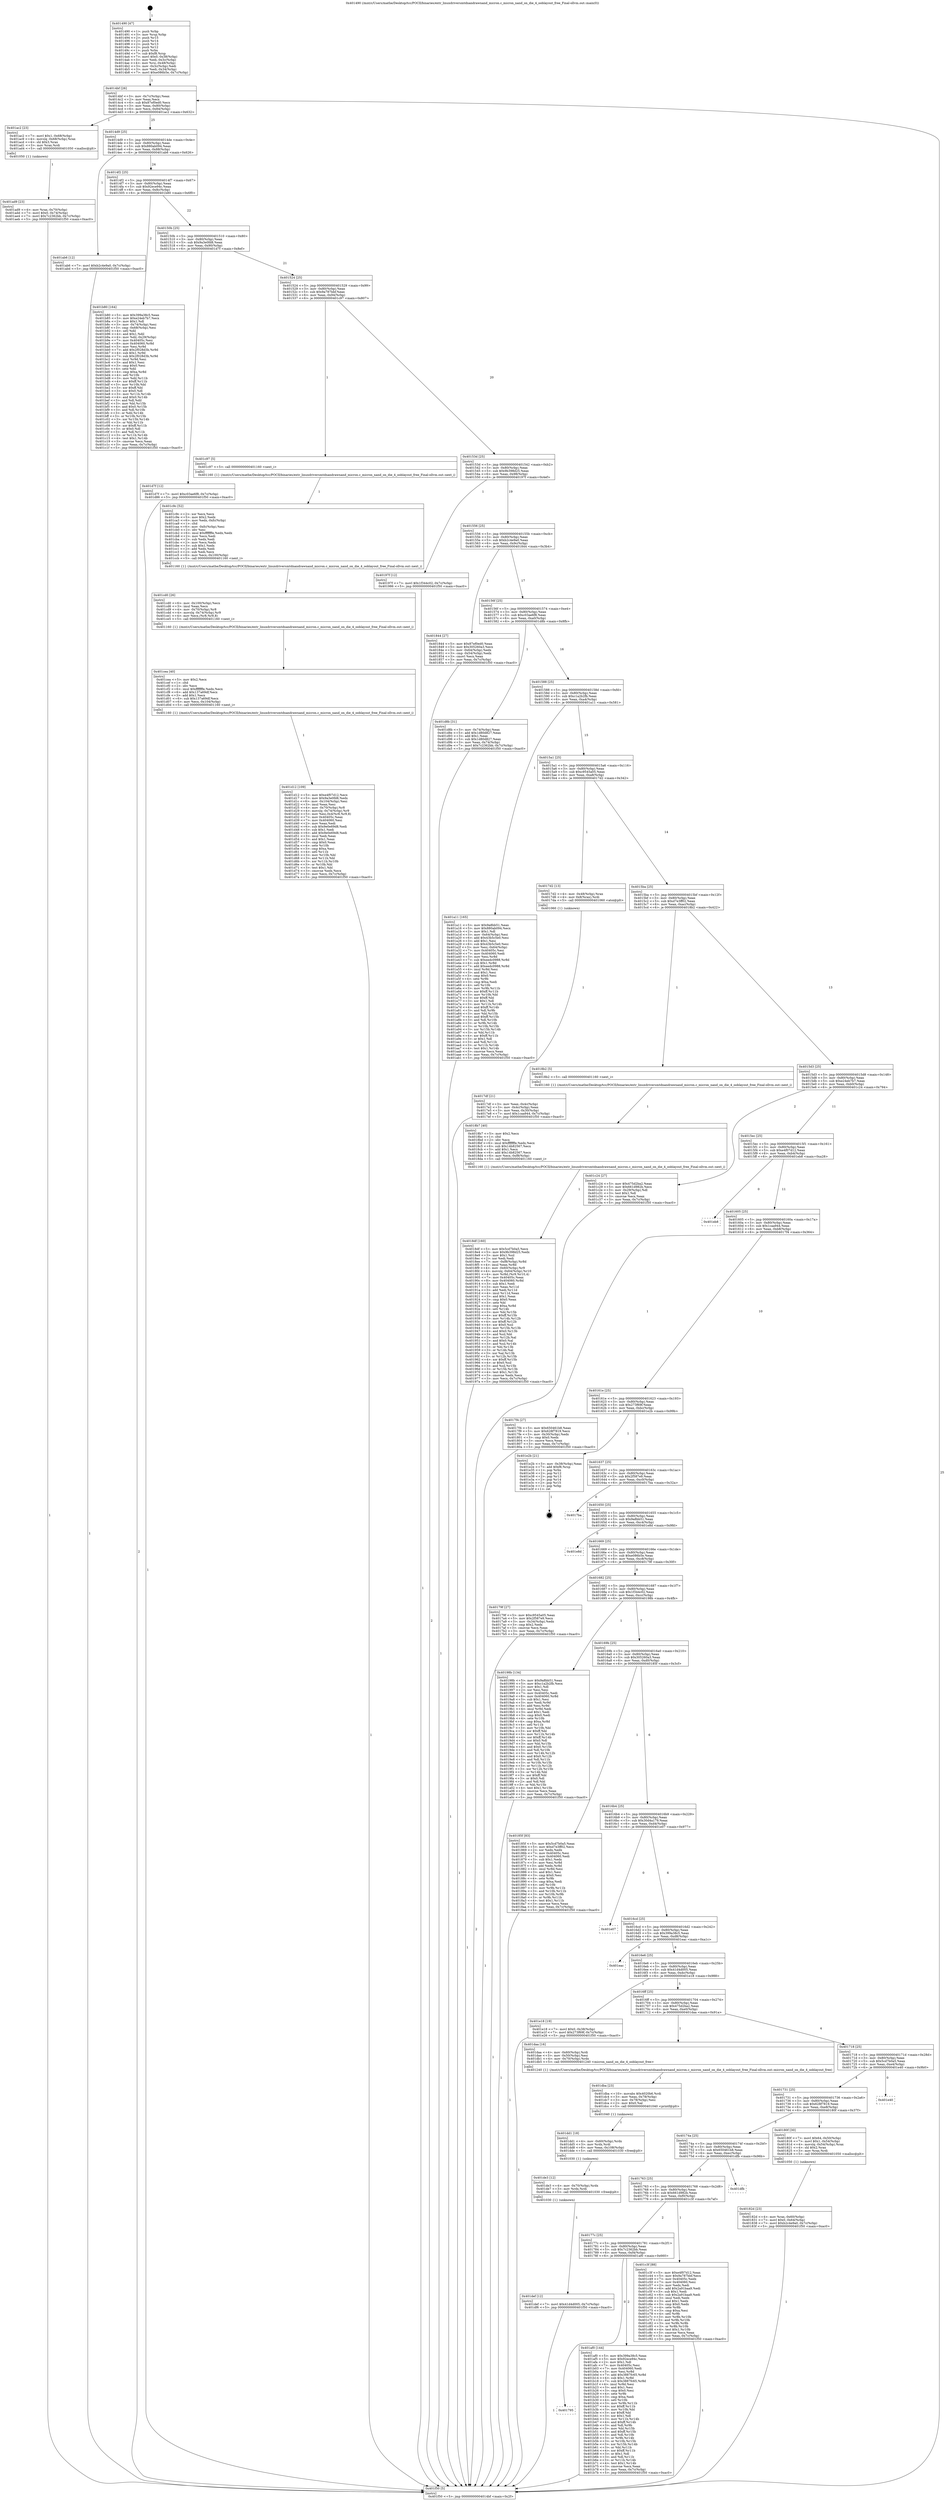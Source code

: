 digraph "0x401490" {
  label = "0x401490 (/mnt/c/Users/mathe/Desktop/tcc/POCII/binaries/extr_linuxdriversmtdnandrawnand_micron.c_micron_nand_on_die_4_ooblayout_free_Final-ollvm.out::main(0))"
  labelloc = "t"
  node[shape=record]

  Entry [label="",width=0.3,height=0.3,shape=circle,fillcolor=black,style=filled]
  "0x4014bf" [label="{
     0x4014bf [26]\l
     | [instrs]\l
     &nbsp;&nbsp;0x4014bf \<+3\>: mov -0x7c(%rbp),%eax\l
     &nbsp;&nbsp;0x4014c2 \<+2\>: mov %eax,%ecx\l
     &nbsp;&nbsp;0x4014c4 \<+6\>: sub $0x87ef0ed0,%ecx\l
     &nbsp;&nbsp;0x4014ca \<+3\>: mov %eax,-0x80(%rbp)\l
     &nbsp;&nbsp;0x4014cd \<+6\>: mov %ecx,-0x84(%rbp)\l
     &nbsp;&nbsp;0x4014d3 \<+6\>: je 0000000000401ac2 \<main+0x632\>\l
  }"]
  "0x401ac2" [label="{
     0x401ac2 [23]\l
     | [instrs]\l
     &nbsp;&nbsp;0x401ac2 \<+7\>: movl $0x1,-0x68(%rbp)\l
     &nbsp;&nbsp;0x401ac9 \<+4\>: movslq -0x68(%rbp),%rax\l
     &nbsp;&nbsp;0x401acd \<+4\>: shl $0x3,%rax\l
     &nbsp;&nbsp;0x401ad1 \<+3\>: mov %rax,%rdi\l
     &nbsp;&nbsp;0x401ad4 \<+5\>: call 0000000000401050 \<malloc@plt\>\l
     | [calls]\l
     &nbsp;&nbsp;0x401050 \{1\} (unknown)\l
  }"]
  "0x4014d9" [label="{
     0x4014d9 [25]\l
     | [instrs]\l
     &nbsp;&nbsp;0x4014d9 \<+5\>: jmp 00000000004014de \<main+0x4e\>\l
     &nbsp;&nbsp;0x4014de \<+3\>: mov -0x80(%rbp),%eax\l
     &nbsp;&nbsp;0x4014e1 \<+5\>: sub $0x880ab094,%eax\l
     &nbsp;&nbsp;0x4014e6 \<+6\>: mov %eax,-0x88(%rbp)\l
     &nbsp;&nbsp;0x4014ec \<+6\>: je 0000000000401ab6 \<main+0x626\>\l
  }"]
  Exit [label="",width=0.3,height=0.3,shape=circle,fillcolor=black,style=filled,peripheries=2]
  "0x401ab6" [label="{
     0x401ab6 [12]\l
     | [instrs]\l
     &nbsp;&nbsp;0x401ab6 \<+7\>: movl $0xb2c4e9a0,-0x7c(%rbp)\l
     &nbsp;&nbsp;0x401abd \<+5\>: jmp 0000000000401f50 \<main+0xac0\>\l
  }"]
  "0x4014f2" [label="{
     0x4014f2 [25]\l
     | [instrs]\l
     &nbsp;&nbsp;0x4014f2 \<+5\>: jmp 00000000004014f7 \<main+0x67\>\l
     &nbsp;&nbsp;0x4014f7 \<+3\>: mov -0x80(%rbp),%eax\l
     &nbsp;&nbsp;0x4014fa \<+5\>: sub $0x92ece94c,%eax\l
     &nbsp;&nbsp;0x4014ff \<+6\>: mov %eax,-0x8c(%rbp)\l
     &nbsp;&nbsp;0x401505 \<+6\>: je 0000000000401b80 \<main+0x6f0\>\l
  }"]
  "0x401def" [label="{
     0x401def [12]\l
     | [instrs]\l
     &nbsp;&nbsp;0x401def \<+7\>: movl $0x41d4d005,-0x7c(%rbp)\l
     &nbsp;&nbsp;0x401df6 \<+5\>: jmp 0000000000401f50 \<main+0xac0\>\l
  }"]
  "0x401b80" [label="{
     0x401b80 [164]\l
     | [instrs]\l
     &nbsp;&nbsp;0x401b80 \<+5\>: mov $0x399a38c5,%eax\l
     &nbsp;&nbsp;0x401b85 \<+5\>: mov $0xe24eb7b7,%ecx\l
     &nbsp;&nbsp;0x401b8a \<+2\>: mov $0x1,%dl\l
     &nbsp;&nbsp;0x401b8c \<+3\>: mov -0x74(%rbp),%esi\l
     &nbsp;&nbsp;0x401b8f \<+3\>: cmp -0x68(%rbp),%esi\l
     &nbsp;&nbsp;0x401b92 \<+4\>: setl %dil\l
     &nbsp;&nbsp;0x401b96 \<+4\>: and $0x1,%dil\l
     &nbsp;&nbsp;0x401b9a \<+4\>: mov %dil,-0x29(%rbp)\l
     &nbsp;&nbsp;0x401b9e \<+7\>: mov 0x40405c,%esi\l
     &nbsp;&nbsp;0x401ba5 \<+8\>: mov 0x404060,%r8d\l
     &nbsp;&nbsp;0x401bad \<+3\>: mov %esi,%r9d\l
     &nbsp;&nbsp;0x401bb0 \<+7\>: add $0x2f028d3b,%r9d\l
     &nbsp;&nbsp;0x401bb7 \<+4\>: sub $0x1,%r9d\l
     &nbsp;&nbsp;0x401bbb \<+7\>: sub $0x2f028d3b,%r9d\l
     &nbsp;&nbsp;0x401bc2 \<+4\>: imul %r9d,%esi\l
     &nbsp;&nbsp;0x401bc6 \<+3\>: and $0x1,%esi\l
     &nbsp;&nbsp;0x401bc9 \<+3\>: cmp $0x0,%esi\l
     &nbsp;&nbsp;0x401bcc \<+4\>: sete %dil\l
     &nbsp;&nbsp;0x401bd0 \<+4\>: cmp $0xa,%r8d\l
     &nbsp;&nbsp;0x401bd4 \<+4\>: setl %r10b\l
     &nbsp;&nbsp;0x401bd8 \<+3\>: mov %dil,%r11b\l
     &nbsp;&nbsp;0x401bdb \<+4\>: xor $0xff,%r11b\l
     &nbsp;&nbsp;0x401bdf \<+3\>: mov %r10b,%bl\l
     &nbsp;&nbsp;0x401be2 \<+3\>: xor $0xff,%bl\l
     &nbsp;&nbsp;0x401be5 \<+3\>: xor $0x0,%dl\l
     &nbsp;&nbsp;0x401be8 \<+3\>: mov %r11b,%r14b\l
     &nbsp;&nbsp;0x401beb \<+4\>: and $0x0,%r14b\l
     &nbsp;&nbsp;0x401bef \<+3\>: and %dl,%dil\l
     &nbsp;&nbsp;0x401bf2 \<+3\>: mov %bl,%r15b\l
     &nbsp;&nbsp;0x401bf5 \<+4\>: and $0x0,%r15b\l
     &nbsp;&nbsp;0x401bf9 \<+3\>: and %dl,%r10b\l
     &nbsp;&nbsp;0x401bfc \<+3\>: or %dil,%r14b\l
     &nbsp;&nbsp;0x401bff \<+3\>: or %r10b,%r15b\l
     &nbsp;&nbsp;0x401c02 \<+3\>: xor %r15b,%r14b\l
     &nbsp;&nbsp;0x401c05 \<+3\>: or %bl,%r11b\l
     &nbsp;&nbsp;0x401c08 \<+4\>: xor $0xff,%r11b\l
     &nbsp;&nbsp;0x401c0c \<+3\>: or $0x0,%dl\l
     &nbsp;&nbsp;0x401c0f \<+3\>: and %dl,%r11b\l
     &nbsp;&nbsp;0x401c12 \<+3\>: or %r11b,%r14b\l
     &nbsp;&nbsp;0x401c15 \<+4\>: test $0x1,%r14b\l
     &nbsp;&nbsp;0x401c19 \<+3\>: cmovne %ecx,%eax\l
     &nbsp;&nbsp;0x401c1c \<+3\>: mov %eax,-0x7c(%rbp)\l
     &nbsp;&nbsp;0x401c1f \<+5\>: jmp 0000000000401f50 \<main+0xac0\>\l
  }"]
  "0x40150b" [label="{
     0x40150b [25]\l
     | [instrs]\l
     &nbsp;&nbsp;0x40150b \<+5\>: jmp 0000000000401510 \<main+0x80\>\l
     &nbsp;&nbsp;0x401510 \<+3\>: mov -0x80(%rbp),%eax\l
     &nbsp;&nbsp;0x401513 \<+5\>: sub $0x9a3e0fd8,%eax\l
     &nbsp;&nbsp;0x401518 \<+6\>: mov %eax,-0x90(%rbp)\l
     &nbsp;&nbsp;0x40151e \<+6\>: je 0000000000401d7f \<main+0x8ef\>\l
  }"]
  "0x401de3" [label="{
     0x401de3 [12]\l
     | [instrs]\l
     &nbsp;&nbsp;0x401de3 \<+4\>: mov -0x70(%rbp),%rdx\l
     &nbsp;&nbsp;0x401de7 \<+3\>: mov %rdx,%rdi\l
     &nbsp;&nbsp;0x401dea \<+5\>: call 0000000000401030 \<free@plt\>\l
     | [calls]\l
     &nbsp;&nbsp;0x401030 \{1\} (unknown)\l
  }"]
  "0x401d7f" [label="{
     0x401d7f [12]\l
     | [instrs]\l
     &nbsp;&nbsp;0x401d7f \<+7\>: movl $0xc03ae6f8,-0x7c(%rbp)\l
     &nbsp;&nbsp;0x401d86 \<+5\>: jmp 0000000000401f50 \<main+0xac0\>\l
  }"]
  "0x401524" [label="{
     0x401524 [25]\l
     | [instrs]\l
     &nbsp;&nbsp;0x401524 \<+5\>: jmp 0000000000401529 \<main+0x99\>\l
     &nbsp;&nbsp;0x401529 \<+3\>: mov -0x80(%rbp),%eax\l
     &nbsp;&nbsp;0x40152c \<+5\>: sub $0x9a787bbf,%eax\l
     &nbsp;&nbsp;0x401531 \<+6\>: mov %eax,-0x94(%rbp)\l
     &nbsp;&nbsp;0x401537 \<+6\>: je 0000000000401c97 \<main+0x807\>\l
  }"]
  "0x401dd1" [label="{
     0x401dd1 [18]\l
     | [instrs]\l
     &nbsp;&nbsp;0x401dd1 \<+4\>: mov -0x60(%rbp),%rdx\l
     &nbsp;&nbsp;0x401dd5 \<+3\>: mov %rdx,%rdi\l
     &nbsp;&nbsp;0x401dd8 \<+6\>: mov %eax,-0x108(%rbp)\l
     &nbsp;&nbsp;0x401dde \<+5\>: call 0000000000401030 \<free@plt\>\l
     | [calls]\l
     &nbsp;&nbsp;0x401030 \{1\} (unknown)\l
  }"]
  "0x401c97" [label="{
     0x401c97 [5]\l
     | [instrs]\l
     &nbsp;&nbsp;0x401c97 \<+5\>: call 0000000000401160 \<next_i\>\l
     | [calls]\l
     &nbsp;&nbsp;0x401160 \{1\} (/mnt/c/Users/mathe/Desktop/tcc/POCII/binaries/extr_linuxdriversmtdnandrawnand_micron.c_micron_nand_on_die_4_ooblayout_free_Final-ollvm.out::next_i)\l
  }"]
  "0x40153d" [label="{
     0x40153d [25]\l
     | [instrs]\l
     &nbsp;&nbsp;0x40153d \<+5\>: jmp 0000000000401542 \<main+0xb2\>\l
     &nbsp;&nbsp;0x401542 \<+3\>: mov -0x80(%rbp),%eax\l
     &nbsp;&nbsp;0x401545 \<+5\>: sub $0x9b398d25,%eax\l
     &nbsp;&nbsp;0x40154a \<+6\>: mov %eax,-0x98(%rbp)\l
     &nbsp;&nbsp;0x401550 \<+6\>: je 000000000040197f \<main+0x4ef\>\l
  }"]
  "0x401dba" [label="{
     0x401dba [23]\l
     | [instrs]\l
     &nbsp;&nbsp;0x401dba \<+10\>: movabs $0x4020b6,%rdi\l
     &nbsp;&nbsp;0x401dc4 \<+3\>: mov %eax,-0x78(%rbp)\l
     &nbsp;&nbsp;0x401dc7 \<+3\>: mov -0x78(%rbp),%esi\l
     &nbsp;&nbsp;0x401dca \<+2\>: mov $0x0,%al\l
     &nbsp;&nbsp;0x401dcc \<+5\>: call 0000000000401040 \<printf@plt\>\l
     | [calls]\l
     &nbsp;&nbsp;0x401040 \{1\} (unknown)\l
  }"]
  "0x40197f" [label="{
     0x40197f [12]\l
     | [instrs]\l
     &nbsp;&nbsp;0x40197f \<+7\>: movl $0x1f344c02,-0x7c(%rbp)\l
     &nbsp;&nbsp;0x401986 \<+5\>: jmp 0000000000401f50 \<main+0xac0\>\l
  }"]
  "0x401556" [label="{
     0x401556 [25]\l
     | [instrs]\l
     &nbsp;&nbsp;0x401556 \<+5\>: jmp 000000000040155b \<main+0xcb\>\l
     &nbsp;&nbsp;0x40155b \<+3\>: mov -0x80(%rbp),%eax\l
     &nbsp;&nbsp;0x40155e \<+5\>: sub $0xb2c4e9a0,%eax\l
     &nbsp;&nbsp;0x401563 \<+6\>: mov %eax,-0x9c(%rbp)\l
     &nbsp;&nbsp;0x401569 \<+6\>: je 0000000000401844 \<main+0x3b4\>\l
  }"]
  "0x401d12" [label="{
     0x401d12 [109]\l
     | [instrs]\l
     &nbsp;&nbsp;0x401d12 \<+5\>: mov $0xe4f07d12,%ecx\l
     &nbsp;&nbsp;0x401d17 \<+5\>: mov $0x9a3e0fd8,%edx\l
     &nbsp;&nbsp;0x401d1c \<+6\>: mov -0x104(%rbp),%esi\l
     &nbsp;&nbsp;0x401d22 \<+3\>: imul %eax,%esi\l
     &nbsp;&nbsp;0x401d25 \<+4\>: mov -0x70(%rbp),%r8\l
     &nbsp;&nbsp;0x401d29 \<+4\>: movslq -0x74(%rbp),%r9\l
     &nbsp;&nbsp;0x401d2d \<+5\>: mov %esi,0x4(%r8,%r9,8)\l
     &nbsp;&nbsp;0x401d32 \<+7\>: mov 0x40405c,%eax\l
     &nbsp;&nbsp;0x401d39 \<+7\>: mov 0x404060,%esi\l
     &nbsp;&nbsp;0x401d40 \<+2\>: mov %eax,%edi\l
     &nbsp;&nbsp;0x401d42 \<+6\>: sub $0x9e0e69d8,%edi\l
     &nbsp;&nbsp;0x401d48 \<+3\>: sub $0x1,%edi\l
     &nbsp;&nbsp;0x401d4b \<+6\>: add $0x9e0e69d8,%edi\l
     &nbsp;&nbsp;0x401d51 \<+3\>: imul %edi,%eax\l
     &nbsp;&nbsp;0x401d54 \<+3\>: and $0x1,%eax\l
     &nbsp;&nbsp;0x401d57 \<+3\>: cmp $0x0,%eax\l
     &nbsp;&nbsp;0x401d5a \<+4\>: sete %r10b\l
     &nbsp;&nbsp;0x401d5e \<+3\>: cmp $0xa,%esi\l
     &nbsp;&nbsp;0x401d61 \<+4\>: setl %r11b\l
     &nbsp;&nbsp;0x401d65 \<+3\>: mov %r10b,%bl\l
     &nbsp;&nbsp;0x401d68 \<+3\>: and %r11b,%bl\l
     &nbsp;&nbsp;0x401d6b \<+3\>: xor %r11b,%r10b\l
     &nbsp;&nbsp;0x401d6e \<+3\>: or %r10b,%bl\l
     &nbsp;&nbsp;0x401d71 \<+3\>: test $0x1,%bl\l
     &nbsp;&nbsp;0x401d74 \<+3\>: cmovne %edx,%ecx\l
     &nbsp;&nbsp;0x401d77 \<+3\>: mov %ecx,-0x7c(%rbp)\l
     &nbsp;&nbsp;0x401d7a \<+5\>: jmp 0000000000401f50 \<main+0xac0\>\l
  }"]
  "0x401844" [label="{
     0x401844 [27]\l
     | [instrs]\l
     &nbsp;&nbsp;0x401844 \<+5\>: mov $0x87ef0ed0,%eax\l
     &nbsp;&nbsp;0x401849 \<+5\>: mov $0x305260a3,%ecx\l
     &nbsp;&nbsp;0x40184e \<+3\>: mov -0x64(%rbp),%edx\l
     &nbsp;&nbsp;0x401851 \<+3\>: cmp -0x54(%rbp),%edx\l
     &nbsp;&nbsp;0x401854 \<+3\>: cmovl %ecx,%eax\l
     &nbsp;&nbsp;0x401857 \<+3\>: mov %eax,-0x7c(%rbp)\l
     &nbsp;&nbsp;0x40185a \<+5\>: jmp 0000000000401f50 \<main+0xac0\>\l
  }"]
  "0x40156f" [label="{
     0x40156f [25]\l
     | [instrs]\l
     &nbsp;&nbsp;0x40156f \<+5\>: jmp 0000000000401574 \<main+0xe4\>\l
     &nbsp;&nbsp;0x401574 \<+3\>: mov -0x80(%rbp),%eax\l
     &nbsp;&nbsp;0x401577 \<+5\>: sub $0xc03ae6f8,%eax\l
     &nbsp;&nbsp;0x40157c \<+6\>: mov %eax,-0xa0(%rbp)\l
     &nbsp;&nbsp;0x401582 \<+6\>: je 0000000000401d8b \<main+0x8fb\>\l
  }"]
  "0x401cea" [label="{
     0x401cea [40]\l
     | [instrs]\l
     &nbsp;&nbsp;0x401cea \<+5\>: mov $0x2,%ecx\l
     &nbsp;&nbsp;0x401cef \<+1\>: cltd\l
     &nbsp;&nbsp;0x401cf0 \<+2\>: idiv %ecx\l
     &nbsp;&nbsp;0x401cf2 \<+6\>: imul $0xfffffffe,%edx,%ecx\l
     &nbsp;&nbsp;0x401cf8 \<+6\>: add $0x137a69df,%ecx\l
     &nbsp;&nbsp;0x401cfe \<+3\>: add $0x1,%ecx\l
     &nbsp;&nbsp;0x401d01 \<+6\>: sub $0x137a69df,%ecx\l
     &nbsp;&nbsp;0x401d07 \<+6\>: mov %ecx,-0x104(%rbp)\l
     &nbsp;&nbsp;0x401d0d \<+5\>: call 0000000000401160 \<next_i\>\l
     | [calls]\l
     &nbsp;&nbsp;0x401160 \{1\} (/mnt/c/Users/mathe/Desktop/tcc/POCII/binaries/extr_linuxdriversmtdnandrawnand_micron.c_micron_nand_on_die_4_ooblayout_free_Final-ollvm.out::next_i)\l
  }"]
  "0x401d8b" [label="{
     0x401d8b [31]\l
     | [instrs]\l
     &nbsp;&nbsp;0x401d8b \<+3\>: mov -0x74(%rbp),%eax\l
     &nbsp;&nbsp;0x401d8e \<+5\>: add $0x1d80d827,%eax\l
     &nbsp;&nbsp;0x401d93 \<+3\>: add $0x1,%eax\l
     &nbsp;&nbsp;0x401d96 \<+5\>: sub $0x1d80d827,%eax\l
     &nbsp;&nbsp;0x401d9b \<+3\>: mov %eax,-0x74(%rbp)\l
     &nbsp;&nbsp;0x401d9e \<+7\>: movl $0x7c2362bb,-0x7c(%rbp)\l
     &nbsp;&nbsp;0x401da5 \<+5\>: jmp 0000000000401f50 \<main+0xac0\>\l
  }"]
  "0x401588" [label="{
     0x401588 [25]\l
     | [instrs]\l
     &nbsp;&nbsp;0x401588 \<+5\>: jmp 000000000040158d \<main+0xfd\>\l
     &nbsp;&nbsp;0x40158d \<+3\>: mov -0x80(%rbp),%eax\l
     &nbsp;&nbsp;0x401590 \<+5\>: sub $0xc1a2b2fb,%eax\l
     &nbsp;&nbsp;0x401595 \<+6\>: mov %eax,-0xa4(%rbp)\l
     &nbsp;&nbsp;0x40159b \<+6\>: je 0000000000401a11 \<main+0x581\>\l
  }"]
  "0x401cd0" [label="{
     0x401cd0 [26]\l
     | [instrs]\l
     &nbsp;&nbsp;0x401cd0 \<+6\>: mov -0x100(%rbp),%ecx\l
     &nbsp;&nbsp;0x401cd6 \<+3\>: imul %eax,%ecx\l
     &nbsp;&nbsp;0x401cd9 \<+4\>: mov -0x70(%rbp),%r8\l
     &nbsp;&nbsp;0x401cdd \<+4\>: movslq -0x74(%rbp),%r9\l
     &nbsp;&nbsp;0x401ce1 \<+4\>: mov %ecx,(%r8,%r9,8)\l
     &nbsp;&nbsp;0x401ce5 \<+5\>: call 0000000000401160 \<next_i\>\l
     | [calls]\l
     &nbsp;&nbsp;0x401160 \{1\} (/mnt/c/Users/mathe/Desktop/tcc/POCII/binaries/extr_linuxdriversmtdnandrawnand_micron.c_micron_nand_on_die_4_ooblayout_free_Final-ollvm.out::next_i)\l
  }"]
  "0x401a11" [label="{
     0x401a11 [165]\l
     | [instrs]\l
     &nbsp;&nbsp;0x401a11 \<+5\>: mov $0x9a8bb51,%eax\l
     &nbsp;&nbsp;0x401a16 \<+5\>: mov $0x880ab094,%ecx\l
     &nbsp;&nbsp;0x401a1b \<+2\>: mov $0x1,%dl\l
     &nbsp;&nbsp;0x401a1d \<+3\>: mov -0x64(%rbp),%esi\l
     &nbsp;&nbsp;0x401a20 \<+6\>: add $0x43b5c5e0,%esi\l
     &nbsp;&nbsp;0x401a26 \<+3\>: add $0x1,%esi\l
     &nbsp;&nbsp;0x401a29 \<+6\>: sub $0x43b5c5e0,%esi\l
     &nbsp;&nbsp;0x401a2f \<+3\>: mov %esi,-0x64(%rbp)\l
     &nbsp;&nbsp;0x401a32 \<+7\>: mov 0x40405c,%esi\l
     &nbsp;&nbsp;0x401a39 \<+7\>: mov 0x404060,%edi\l
     &nbsp;&nbsp;0x401a40 \<+3\>: mov %esi,%r8d\l
     &nbsp;&nbsp;0x401a43 \<+7\>: sub $0xeedc0988,%r8d\l
     &nbsp;&nbsp;0x401a4a \<+4\>: sub $0x1,%r8d\l
     &nbsp;&nbsp;0x401a4e \<+7\>: add $0xeedc0988,%r8d\l
     &nbsp;&nbsp;0x401a55 \<+4\>: imul %r8d,%esi\l
     &nbsp;&nbsp;0x401a59 \<+3\>: and $0x1,%esi\l
     &nbsp;&nbsp;0x401a5c \<+3\>: cmp $0x0,%esi\l
     &nbsp;&nbsp;0x401a5f \<+4\>: sete %r9b\l
     &nbsp;&nbsp;0x401a63 \<+3\>: cmp $0xa,%edi\l
     &nbsp;&nbsp;0x401a66 \<+4\>: setl %r10b\l
     &nbsp;&nbsp;0x401a6a \<+3\>: mov %r9b,%r11b\l
     &nbsp;&nbsp;0x401a6d \<+4\>: xor $0xff,%r11b\l
     &nbsp;&nbsp;0x401a71 \<+3\>: mov %r10b,%bl\l
     &nbsp;&nbsp;0x401a74 \<+3\>: xor $0xff,%bl\l
     &nbsp;&nbsp;0x401a77 \<+3\>: xor $0x1,%dl\l
     &nbsp;&nbsp;0x401a7a \<+3\>: mov %r11b,%r14b\l
     &nbsp;&nbsp;0x401a7d \<+4\>: and $0xff,%r14b\l
     &nbsp;&nbsp;0x401a81 \<+3\>: and %dl,%r9b\l
     &nbsp;&nbsp;0x401a84 \<+3\>: mov %bl,%r15b\l
     &nbsp;&nbsp;0x401a87 \<+4\>: and $0xff,%r15b\l
     &nbsp;&nbsp;0x401a8b \<+3\>: and %dl,%r10b\l
     &nbsp;&nbsp;0x401a8e \<+3\>: or %r9b,%r14b\l
     &nbsp;&nbsp;0x401a91 \<+3\>: or %r10b,%r15b\l
     &nbsp;&nbsp;0x401a94 \<+3\>: xor %r15b,%r14b\l
     &nbsp;&nbsp;0x401a97 \<+3\>: or %bl,%r11b\l
     &nbsp;&nbsp;0x401a9a \<+4\>: xor $0xff,%r11b\l
     &nbsp;&nbsp;0x401a9e \<+3\>: or $0x1,%dl\l
     &nbsp;&nbsp;0x401aa1 \<+3\>: and %dl,%r11b\l
     &nbsp;&nbsp;0x401aa4 \<+3\>: or %r11b,%r14b\l
     &nbsp;&nbsp;0x401aa7 \<+4\>: test $0x1,%r14b\l
     &nbsp;&nbsp;0x401aab \<+3\>: cmovne %ecx,%eax\l
     &nbsp;&nbsp;0x401aae \<+3\>: mov %eax,-0x7c(%rbp)\l
     &nbsp;&nbsp;0x401ab1 \<+5\>: jmp 0000000000401f50 \<main+0xac0\>\l
  }"]
  "0x4015a1" [label="{
     0x4015a1 [25]\l
     | [instrs]\l
     &nbsp;&nbsp;0x4015a1 \<+5\>: jmp 00000000004015a6 \<main+0x116\>\l
     &nbsp;&nbsp;0x4015a6 \<+3\>: mov -0x80(%rbp),%eax\l
     &nbsp;&nbsp;0x4015a9 \<+5\>: sub $0xc9545a05,%eax\l
     &nbsp;&nbsp;0x4015ae \<+6\>: mov %eax,-0xa8(%rbp)\l
     &nbsp;&nbsp;0x4015b4 \<+6\>: je 00000000004017d2 \<main+0x342\>\l
  }"]
  "0x401c9c" [label="{
     0x401c9c [52]\l
     | [instrs]\l
     &nbsp;&nbsp;0x401c9c \<+2\>: xor %ecx,%ecx\l
     &nbsp;&nbsp;0x401c9e \<+5\>: mov $0x2,%edx\l
     &nbsp;&nbsp;0x401ca3 \<+6\>: mov %edx,-0xfc(%rbp)\l
     &nbsp;&nbsp;0x401ca9 \<+1\>: cltd\l
     &nbsp;&nbsp;0x401caa \<+6\>: mov -0xfc(%rbp),%esi\l
     &nbsp;&nbsp;0x401cb0 \<+2\>: idiv %esi\l
     &nbsp;&nbsp;0x401cb2 \<+6\>: imul $0xfffffffe,%edx,%edx\l
     &nbsp;&nbsp;0x401cb8 \<+2\>: mov %ecx,%edi\l
     &nbsp;&nbsp;0x401cba \<+2\>: sub %edx,%edi\l
     &nbsp;&nbsp;0x401cbc \<+2\>: mov %ecx,%edx\l
     &nbsp;&nbsp;0x401cbe \<+3\>: sub $0x1,%edx\l
     &nbsp;&nbsp;0x401cc1 \<+2\>: add %edx,%edi\l
     &nbsp;&nbsp;0x401cc3 \<+2\>: sub %edi,%ecx\l
     &nbsp;&nbsp;0x401cc5 \<+6\>: mov %ecx,-0x100(%rbp)\l
     &nbsp;&nbsp;0x401ccb \<+5\>: call 0000000000401160 \<next_i\>\l
     | [calls]\l
     &nbsp;&nbsp;0x401160 \{1\} (/mnt/c/Users/mathe/Desktop/tcc/POCII/binaries/extr_linuxdriversmtdnandrawnand_micron.c_micron_nand_on_die_4_ooblayout_free_Final-ollvm.out::next_i)\l
  }"]
  "0x4017d2" [label="{
     0x4017d2 [13]\l
     | [instrs]\l
     &nbsp;&nbsp;0x4017d2 \<+4\>: mov -0x48(%rbp),%rax\l
     &nbsp;&nbsp;0x4017d6 \<+4\>: mov 0x8(%rax),%rdi\l
     &nbsp;&nbsp;0x4017da \<+5\>: call 0000000000401060 \<atoi@plt\>\l
     | [calls]\l
     &nbsp;&nbsp;0x401060 \{1\} (unknown)\l
  }"]
  "0x4015ba" [label="{
     0x4015ba [25]\l
     | [instrs]\l
     &nbsp;&nbsp;0x4015ba \<+5\>: jmp 00000000004015bf \<main+0x12f\>\l
     &nbsp;&nbsp;0x4015bf \<+3\>: mov -0x80(%rbp),%eax\l
     &nbsp;&nbsp;0x4015c2 \<+5\>: sub $0xd7e3ff02,%eax\l
     &nbsp;&nbsp;0x4015c7 \<+6\>: mov %eax,-0xac(%rbp)\l
     &nbsp;&nbsp;0x4015cd \<+6\>: je 00000000004018b2 \<main+0x422\>\l
  }"]
  "0x401795" [label="{
     0x401795\l
  }", style=dashed]
  "0x4018b2" [label="{
     0x4018b2 [5]\l
     | [instrs]\l
     &nbsp;&nbsp;0x4018b2 \<+5\>: call 0000000000401160 \<next_i\>\l
     | [calls]\l
     &nbsp;&nbsp;0x401160 \{1\} (/mnt/c/Users/mathe/Desktop/tcc/POCII/binaries/extr_linuxdriversmtdnandrawnand_micron.c_micron_nand_on_die_4_ooblayout_free_Final-ollvm.out::next_i)\l
  }"]
  "0x4015d3" [label="{
     0x4015d3 [25]\l
     | [instrs]\l
     &nbsp;&nbsp;0x4015d3 \<+5\>: jmp 00000000004015d8 \<main+0x148\>\l
     &nbsp;&nbsp;0x4015d8 \<+3\>: mov -0x80(%rbp),%eax\l
     &nbsp;&nbsp;0x4015db \<+5\>: sub $0xe24eb7b7,%eax\l
     &nbsp;&nbsp;0x4015e0 \<+6\>: mov %eax,-0xb0(%rbp)\l
     &nbsp;&nbsp;0x4015e6 \<+6\>: je 0000000000401c24 \<main+0x794\>\l
  }"]
  "0x401af0" [label="{
     0x401af0 [144]\l
     | [instrs]\l
     &nbsp;&nbsp;0x401af0 \<+5\>: mov $0x399a38c5,%eax\l
     &nbsp;&nbsp;0x401af5 \<+5\>: mov $0x92ece94c,%ecx\l
     &nbsp;&nbsp;0x401afa \<+2\>: mov $0x1,%dl\l
     &nbsp;&nbsp;0x401afc \<+7\>: mov 0x40405c,%esi\l
     &nbsp;&nbsp;0x401b03 \<+7\>: mov 0x404060,%edi\l
     &nbsp;&nbsp;0x401b0a \<+3\>: mov %esi,%r8d\l
     &nbsp;&nbsp;0x401b0d \<+7\>: add $0x3887fc65,%r8d\l
     &nbsp;&nbsp;0x401b14 \<+4\>: sub $0x1,%r8d\l
     &nbsp;&nbsp;0x401b18 \<+7\>: sub $0x3887fc65,%r8d\l
     &nbsp;&nbsp;0x401b1f \<+4\>: imul %r8d,%esi\l
     &nbsp;&nbsp;0x401b23 \<+3\>: and $0x1,%esi\l
     &nbsp;&nbsp;0x401b26 \<+3\>: cmp $0x0,%esi\l
     &nbsp;&nbsp;0x401b29 \<+4\>: sete %r9b\l
     &nbsp;&nbsp;0x401b2d \<+3\>: cmp $0xa,%edi\l
     &nbsp;&nbsp;0x401b30 \<+4\>: setl %r10b\l
     &nbsp;&nbsp;0x401b34 \<+3\>: mov %r9b,%r11b\l
     &nbsp;&nbsp;0x401b37 \<+4\>: xor $0xff,%r11b\l
     &nbsp;&nbsp;0x401b3b \<+3\>: mov %r10b,%bl\l
     &nbsp;&nbsp;0x401b3e \<+3\>: xor $0xff,%bl\l
     &nbsp;&nbsp;0x401b41 \<+3\>: xor $0x1,%dl\l
     &nbsp;&nbsp;0x401b44 \<+3\>: mov %r11b,%r14b\l
     &nbsp;&nbsp;0x401b47 \<+4\>: and $0xff,%r14b\l
     &nbsp;&nbsp;0x401b4b \<+3\>: and %dl,%r9b\l
     &nbsp;&nbsp;0x401b4e \<+3\>: mov %bl,%r15b\l
     &nbsp;&nbsp;0x401b51 \<+4\>: and $0xff,%r15b\l
     &nbsp;&nbsp;0x401b55 \<+3\>: and %dl,%r10b\l
     &nbsp;&nbsp;0x401b58 \<+3\>: or %r9b,%r14b\l
     &nbsp;&nbsp;0x401b5b \<+3\>: or %r10b,%r15b\l
     &nbsp;&nbsp;0x401b5e \<+3\>: xor %r15b,%r14b\l
     &nbsp;&nbsp;0x401b61 \<+3\>: or %bl,%r11b\l
     &nbsp;&nbsp;0x401b64 \<+4\>: xor $0xff,%r11b\l
     &nbsp;&nbsp;0x401b68 \<+3\>: or $0x1,%dl\l
     &nbsp;&nbsp;0x401b6b \<+3\>: and %dl,%r11b\l
     &nbsp;&nbsp;0x401b6e \<+3\>: or %r11b,%r14b\l
     &nbsp;&nbsp;0x401b71 \<+4\>: test $0x1,%r14b\l
     &nbsp;&nbsp;0x401b75 \<+3\>: cmovne %ecx,%eax\l
     &nbsp;&nbsp;0x401b78 \<+3\>: mov %eax,-0x7c(%rbp)\l
     &nbsp;&nbsp;0x401b7b \<+5\>: jmp 0000000000401f50 \<main+0xac0\>\l
  }"]
  "0x401c24" [label="{
     0x401c24 [27]\l
     | [instrs]\l
     &nbsp;&nbsp;0x401c24 \<+5\>: mov $0x475d2ba2,%eax\l
     &nbsp;&nbsp;0x401c29 \<+5\>: mov $0x661d982b,%ecx\l
     &nbsp;&nbsp;0x401c2e \<+3\>: mov -0x29(%rbp),%dl\l
     &nbsp;&nbsp;0x401c31 \<+3\>: test $0x1,%dl\l
     &nbsp;&nbsp;0x401c34 \<+3\>: cmovne %ecx,%eax\l
     &nbsp;&nbsp;0x401c37 \<+3\>: mov %eax,-0x7c(%rbp)\l
     &nbsp;&nbsp;0x401c3a \<+5\>: jmp 0000000000401f50 \<main+0xac0\>\l
  }"]
  "0x4015ec" [label="{
     0x4015ec [25]\l
     | [instrs]\l
     &nbsp;&nbsp;0x4015ec \<+5\>: jmp 00000000004015f1 \<main+0x161\>\l
     &nbsp;&nbsp;0x4015f1 \<+3\>: mov -0x80(%rbp),%eax\l
     &nbsp;&nbsp;0x4015f4 \<+5\>: sub $0xe4f07d12,%eax\l
     &nbsp;&nbsp;0x4015f9 \<+6\>: mov %eax,-0xb4(%rbp)\l
     &nbsp;&nbsp;0x4015ff \<+6\>: je 0000000000401eb8 \<main+0xa28\>\l
  }"]
  "0x40177c" [label="{
     0x40177c [25]\l
     | [instrs]\l
     &nbsp;&nbsp;0x40177c \<+5\>: jmp 0000000000401781 \<main+0x2f1\>\l
     &nbsp;&nbsp;0x401781 \<+3\>: mov -0x80(%rbp),%eax\l
     &nbsp;&nbsp;0x401784 \<+5\>: sub $0x7c2362bb,%eax\l
     &nbsp;&nbsp;0x401789 \<+6\>: mov %eax,-0xf4(%rbp)\l
     &nbsp;&nbsp;0x40178f \<+6\>: je 0000000000401af0 \<main+0x660\>\l
  }"]
  "0x401eb8" [label="{
     0x401eb8\l
  }", style=dashed]
  "0x401605" [label="{
     0x401605 [25]\l
     | [instrs]\l
     &nbsp;&nbsp;0x401605 \<+5\>: jmp 000000000040160a \<main+0x17a\>\l
     &nbsp;&nbsp;0x40160a \<+3\>: mov -0x80(%rbp),%eax\l
     &nbsp;&nbsp;0x40160d \<+5\>: sub $0x1caa944,%eax\l
     &nbsp;&nbsp;0x401612 \<+6\>: mov %eax,-0xb8(%rbp)\l
     &nbsp;&nbsp;0x401618 \<+6\>: je 00000000004017f4 \<main+0x364\>\l
  }"]
  "0x401c3f" [label="{
     0x401c3f [88]\l
     | [instrs]\l
     &nbsp;&nbsp;0x401c3f \<+5\>: mov $0xe4f07d12,%eax\l
     &nbsp;&nbsp;0x401c44 \<+5\>: mov $0x9a787bbf,%ecx\l
     &nbsp;&nbsp;0x401c49 \<+7\>: mov 0x40405c,%edx\l
     &nbsp;&nbsp;0x401c50 \<+7\>: mov 0x404060,%esi\l
     &nbsp;&nbsp;0x401c57 \<+2\>: mov %edx,%edi\l
     &nbsp;&nbsp;0x401c59 \<+6\>: add $0x2a91baa9,%edi\l
     &nbsp;&nbsp;0x401c5f \<+3\>: sub $0x1,%edi\l
     &nbsp;&nbsp;0x401c62 \<+6\>: sub $0x2a91baa9,%edi\l
     &nbsp;&nbsp;0x401c68 \<+3\>: imul %edi,%edx\l
     &nbsp;&nbsp;0x401c6b \<+3\>: and $0x1,%edx\l
     &nbsp;&nbsp;0x401c6e \<+3\>: cmp $0x0,%edx\l
     &nbsp;&nbsp;0x401c71 \<+4\>: sete %r8b\l
     &nbsp;&nbsp;0x401c75 \<+3\>: cmp $0xa,%esi\l
     &nbsp;&nbsp;0x401c78 \<+4\>: setl %r9b\l
     &nbsp;&nbsp;0x401c7c \<+3\>: mov %r8b,%r10b\l
     &nbsp;&nbsp;0x401c7f \<+3\>: and %r9b,%r10b\l
     &nbsp;&nbsp;0x401c82 \<+3\>: xor %r9b,%r8b\l
     &nbsp;&nbsp;0x401c85 \<+3\>: or %r8b,%r10b\l
     &nbsp;&nbsp;0x401c88 \<+4\>: test $0x1,%r10b\l
     &nbsp;&nbsp;0x401c8c \<+3\>: cmovne %ecx,%eax\l
     &nbsp;&nbsp;0x401c8f \<+3\>: mov %eax,-0x7c(%rbp)\l
     &nbsp;&nbsp;0x401c92 \<+5\>: jmp 0000000000401f50 \<main+0xac0\>\l
  }"]
  "0x4017f4" [label="{
     0x4017f4 [27]\l
     | [instrs]\l
     &nbsp;&nbsp;0x4017f4 \<+5\>: mov $0x650461b8,%eax\l
     &nbsp;&nbsp;0x4017f9 \<+5\>: mov $0x628f7819,%ecx\l
     &nbsp;&nbsp;0x4017fe \<+3\>: mov -0x30(%rbp),%edx\l
     &nbsp;&nbsp;0x401801 \<+3\>: cmp $0x0,%edx\l
     &nbsp;&nbsp;0x401804 \<+3\>: cmove %ecx,%eax\l
     &nbsp;&nbsp;0x401807 \<+3\>: mov %eax,-0x7c(%rbp)\l
     &nbsp;&nbsp;0x40180a \<+5\>: jmp 0000000000401f50 \<main+0xac0\>\l
  }"]
  "0x40161e" [label="{
     0x40161e [25]\l
     | [instrs]\l
     &nbsp;&nbsp;0x40161e \<+5\>: jmp 0000000000401623 \<main+0x193\>\l
     &nbsp;&nbsp;0x401623 \<+3\>: mov -0x80(%rbp),%eax\l
     &nbsp;&nbsp;0x401626 \<+5\>: sub $0x273f69f,%eax\l
     &nbsp;&nbsp;0x40162b \<+6\>: mov %eax,-0xbc(%rbp)\l
     &nbsp;&nbsp;0x401631 \<+6\>: je 0000000000401e2b \<main+0x99b\>\l
  }"]
  "0x401763" [label="{
     0x401763 [25]\l
     | [instrs]\l
     &nbsp;&nbsp;0x401763 \<+5\>: jmp 0000000000401768 \<main+0x2d8\>\l
     &nbsp;&nbsp;0x401768 \<+3\>: mov -0x80(%rbp),%eax\l
     &nbsp;&nbsp;0x40176b \<+5\>: sub $0x661d982b,%eax\l
     &nbsp;&nbsp;0x401770 \<+6\>: mov %eax,-0xf0(%rbp)\l
     &nbsp;&nbsp;0x401776 \<+6\>: je 0000000000401c3f \<main+0x7af\>\l
  }"]
  "0x401e2b" [label="{
     0x401e2b [21]\l
     | [instrs]\l
     &nbsp;&nbsp;0x401e2b \<+3\>: mov -0x38(%rbp),%eax\l
     &nbsp;&nbsp;0x401e2e \<+7\>: add $0xf8,%rsp\l
     &nbsp;&nbsp;0x401e35 \<+1\>: pop %rbx\l
     &nbsp;&nbsp;0x401e36 \<+2\>: pop %r12\l
     &nbsp;&nbsp;0x401e38 \<+2\>: pop %r13\l
     &nbsp;&nbsp;0x401e3a \<+2\>: pop %r14\l
     &nbsp;&nbsp;0x401e3c \<+2\>: pop %r15\l
     &nbsp;&nbsp;0x401e3e \<+1\>: pop %rbp\l
     &nbsp;&nbsp;0x401e3f \<+1\>: ret\l
  }"]
  "0x401637" [label="{
     0x401637 [25]\l
     | [instrs]\l
     &nbsp;&nbsp;0x401637 \<+5\>: jmp 000000000040163c \<main+0x1ac\>\l
     &nbsp;&nbsp;0x40163c \<+3\>: mov -0x80(%rbp),%eax\l
     &nbsp;&nbsp;0x40163f \<+5\>: sub $0x2f587e9,%eax\l
     &nbsp;&nbsp;0x401644 \<+6\>: mov %eax,-0xc0(%rbp)\l
     &nbsp;&nbsp;0x40164a \<+6\>: je 00000000004017ba \<main+0x32a\>\l
  }"]
  "0x401dfb" [label="{
     0x401dfb\l
  }", style=dashed]
  "0x4017ba" [label="{
     0x4017ba\l
  }", style=dashed]
  "0x401650" [label="{
     0x401650 [25]\l
     | [instrs]\l
     &nbsp;&nbsp;0x401650 \<+5\>: jmp 0000000000401655 \<main+0x1c5\>\l
     &nbsp;&nbsp;0x401655 \<+3\>: mov -0x80(%rbp),%eax\l
     &nbsp;&nbsp;0x401658 \<+5\>: sub $0x9a8bb51,%eax\l
     &nbsp;&nbsp;0x40165d \<+6\>: mov %eax,-0xc4(%rbp)\l
     &nbsp;&nbsp;0x401663 \<+6\>: je 0000000000401e8d \<main+0x9fd\>\l
  }"]
  "0x401ad9" [label="{
     0x401ad9 [23]\l
     | [instrs]\l
     &nbsp;&nbsp;0x401ad9 \<+4\>: mov %rax,-0x70(%rbp)\l
     &nbsp;&nbsp;0x401add \<+7\>: movl $0x0,-0x74(%rbp)\l
     &nbsp;&nbsp;0x401ae4 \<+7\>: movl $0x7c2362bb,-0x7c(%rbp)\l
     &nbsp;&nbsp;0x401aeb \<+5\>: jmp 0000000000401f50 \<main+0xac0\>\l
  }"]
  "0x401e8d" [label="{
     0x401e8d\l
  }", style=dashed]
  "0x401669" [label="{
     0x401669 [25]\l
     | [instrs]\l
     &nbsp;&nbsp;0x401669 \<+5\>: jmp 000000000040166e \<main+0x1de\>\l
     &nbsp;&nbsp;0x40166e \<+3\>: mov -0x80(%rbp),%eax\l
     &nbsp;&nbsp;0x401671 \<+5\>: sub $0xe086b5e,%eax\l
     &nbsp;&nbsp;0x401676 \<+6\>: mov %eax,-0xc8(%rbp)\l
     &nbsp;&nbsp;0x40167c \<+6\>: je 000000000040179f \<main+0x30f\>\l
  }"]
  "0x4018df" [label="{
     0x4018df [160]\l
     | [instrs]\l
     &nbsp;&nbsp;0x4018df \<+5\>: mov $0x5cd7b0a5,%ecx\l
     &nbsp;&nbsp;0x4018e4 \<+5\>: mov $0x9b398d25,%edx\l
     &nbsp;&nbsp;0x4018e9 \<+3\>: mov $0x1,%sil\l
     &nbsp;&nbsp;0x4018ec \<+2\>: xor %edi,%edi\l
     &nbsp;&nbsp;0x4018ee \<+7\>: mov -0xf8(%rbp),%r8d\l
     &nbsp;&nbsp;0x4018f5 \<+4\>: imul %eax,%r8d\l
     &nbsp;&nbsp;0x4018f9 \<+4\>: mov -0x60(%rbp),%r9\l
     &nbsp;&nbsp;0x4018fd \<+4\>: movslq -0x64(%rbp),%r10\l
     &nbsp;&nbsp;0x401901 \<+4\>: mov %r8d,(%r9,%r10,4)\l
     &nbsp;&nbsp;0x401905 \<+7\>: mov 0x40405c,%eax\l
     &nbsp;&nbsp;0x40190c \<+8\>: mov 0x404060,%r8d\l
     &nbsp;&nbsp;0x401914 \<+3\>: sub $0x1,%edi\l
     &nbsp;&nbsp;0x401917 \<+3\>: mov %eax,%r11d\l
     &nbsp;&nbsp;0x40191a \<+3\>: add %edi,%r11d\l
     &nbsp;&nbsp;0x40191d \<+4\>: imul %r11d,%eax\l
     &nbsp;&nbsp;0x401921 \<+3\>: and $0x1,%eax\l
     &nbsp;&nbsp;0x401924 \<+3\>: cmp $0x0,%eax\l
     &nbsp;&nbsp;0x401927 \<+3\>: sete %bl\l
     &nbsp;&nbsp;0x40192a \<+4\>: cmp $0xa,%r8d\l
     &nbsp;&nbsp;0x40192e \<+4\>: setl %r14b\l
     &nbsp;&nbsp;0x401932 \<+3\>: mov %bl,%r15b\l
     &nbsp;&nbsp;0x401935 \<+4\>: xor $0xff,%r15b\l
     &nbsp;&nbsp;0x401939 \<+3\>: mov %r14b,%r12b\l
     &nbsp;&nbsp;0x40193c \<+4\>: xor $0xff,%r12b\l
     &nbsp;&nbsp;0x401940 \<+4\>: xor $0x0,%sil\l
     &nbsp;&nbsp;0x401944 \<+3\>: mov %r15b,%r13b\l
     &nbsp;&nbsp;0x401947 \<+4\>: and $0x0,%r13b\l
     &nbsp;&nbsp;0x40194b \<+3\>: and %sil,%bl\l
     &nbsp;&nbsp;0x40194e \<+3\>: mov %r12b,%al\l
     &nbsp;&nbsp;0x401951 \<+2\>: and $0x0,%al\l
     &nbsp;&nbsp;0x401953 \<+3\>: and %sil,%r14b\l
     &nbsp;&nbsp;0x401956 \<+3\>: or %bl,%r13b\l
     &nbsp;&nbsp;0x401959 \<+3\>: or %r14b,%al\l
     &nbsp;&nbsp;0x40195c \<+3\>: xor %al,%r13b\l
     &nbsp;&nbsp;0x40195f \<+3\>: or %r12b,%r15b\l
     &nbsp;&nbsp;0x401962 \<+4\>: xor $0xff,%r15b\l
     &nbsp;&nbsp;0x401966 \<+4\>: or $0x0,%sil\l
     &nbsp;&nbsp;0x40196a \<+3\>: and %sil,%r15b\l
     &nbsp;&nbsp;0x40196d \<+3\>: or %r15b,%r13b\l
     &nbsp;&nbsp;0x401970 \<+4\>: test $0x1,%r13b\l
     &nbsp;&nbsp;0x401974 \<+3\>: cmovne %edx,%ecx\l
     &nbsp;&nbsp;0x401977 \<+3\>: mov %ecx,-0x7c(%rbp)\l
     &nbsp;&nbsp;0x40197a \<+5\>: jmp 0000000000401f50 \<main+0xac0\>\l
  }"]
  "0x40179f" [label="{
     0x40179f [27]\l
     | [instrs]\l
     &nbsp;&nbsp;0x40179f \<+5\>: mov $0xc9545a05,%eax\l
     &nbsp;&nbsp;0x4017a4 \<+5\>: mov $0x2f587e9,%ecx\l
     &nbsp;&nbsp;0x4017a9 \<+3\>: mov -0x34(%rbp),%edx\l
     &nbsp;&nbsp;0x4017ac \<+3\>: cmp $0x2,%edx\l
     &nbsp;&nbsp;0x4017af \<+3\>: cmovne %ecx,%eax\l
     &nbsp;&nbsp;0x4017b2 \<+3\>: mov %eax,-0x7c(%rbp)\l
     &nbsp;&nbsp;0x4017b5 \<+5\>: jmp 0000000000401f50 \<main+0xac0\>\l
  }"]
  "0x401682" [label="{
     0x401682 [25]\l
     | [instrs]\l
     &nbsp;&nbsp;0x401682 \<+5\>: jmp 0000000000401687 \<main+0x1f7\>\l
     &nbsp;&nbsp;0x401687 \<+3\>: mov -0x80(%rbp),%eax\l
     &nbsp;&nbsp;0x40168a \<+5\>: sub $0x1f344c02,%eax\l
     &nbsp;&nbsp;0x40168f \<+6\>: mov %eax,-0xcc(%rbp)\l
     &nbsp;&nbsp;0x401695 \<+6\>: je 000000000040198b \<main+0x4fb\>\l
  }"]
  "0x401f50" [label="{
     0x401f50 [5]\l
     | [instrs]\l
     &nbsp;&nbsp;0x401f50 \<+5\>: jmp 00000000004014bf \<main+0x2f\>\l
  }"]
  "0x401490" [label="{
     0x401490 [47]\l
     | [instrs]\l
     &nbsp;&nbsp;0x401490 \<+1\>: push %rbp\l
     &nbsp;&nbsp;0x401491 \<+3\>: mov %rsp,%rbp\l
     &nbsp;&nbsp;0x401494 \<+2\>: push %r15\l
     &nbsp;&nbsp;0x401496 \<+2\>: push %r14\l
     &nbsp;&nbsp;0x401498 \<+2\>: push %r13\l
     &nbsp;&nbsp;0x40149a \<+2\>: push %r12\l
     &nbsp;&nbsp;0x40149c \<+1\>: push %rbx\l
     &nbsp;&nbsp;0x40149d \<+7\>: sub $0xf8,%rsp\l
     &nbsp;&nbsp;0x4014a4 \<+7\>: movl $0x0,-0x38(%rbp)\l
     &nbsp;&nbsp;0x4014ab \<+3\>: mov %edi,-0x3c(%rbp)\l
     &nbsp;&nbsp;0x4014ae \<+4\>: mov %rsi,-0x48(%rbp)\l
     &nbsp;&nbsp;0x4014b2 \<+3\>: mov -0x3c(%rbp),%edi\l
     &nbsp;&nbsp;0x4014b5 \<+3\>: mov %edi,-0x34(%rbp)\l
     &nbsp;&nbsp;0x4014b8 \<+7\>: movl $0xe086b5e,-0x7c(%rbp)\l
  }"]
  "0x4017df" [label="{
     0x4017df [21]\l
     | [instrs]\l
     &nbsp;&nbsp;0x4017df \<+3\>: mov %eax,-0x4c(%rbp)\l
     &nbsp;&nbsp;0x4017e2 \<+3\>: mov -0x4c(%rbp),%eax\l
     &nbsp;&nbsp;0x4017e5 \<+3\>: mov %eax,-0x30(%rbp)\l
     &nbsp;&nbsp;0x4017e8 \<+7\>: movl $0x1caa944,-0x7c(%rbp)\l
     &nbsp;&nbsp;0x4017ef \<+5\>: jmp 0000000000401f50 \<main+0xac0\>\l
  }"]
  "0x4018b7" [label="{
     0x4018b7 [40]\l
     | [instrs]\l
     &nbsp;&nbsp;0x4018b7 \<+5\>: mov $0x2,%ecx\l
     &nbsp;&nbsp;0x4018bc \<+1\>: cltd\l
     &nbsp;&nbsp;0x4018bd \<+2\>: idiv %ecx\l
     &nbsp;&nbsp;0x4018bf \<+6\>: imul $0xfffffffe,%edx,%ecx\l
     &nbsp;&nbsp;0x4018c5 \<+6\>: sub $0x14b82567,%ecx\l
     &nbsp;&nbsp;0x4018cb \<+3\>: add $0x1,%ecx\l
     &nbsp;&nbsp;0x4018ce \<+6\>: add $0x14b82567,%ecx\l
     &nbsp;&nbsp;0x4018d4 \<+6\>: mov %ecx,-0xf8(%rbp)\l
     &nbsp;&nbsp;0x4018da \<+5\>: call 0000000000401160 \<next_i\>\l
     | [calls]\l
     &nbsp;&nbsp;0x401160 \{1\} (/mnt/c/Users/mathe/Desktop/tcc/POCII/binaries/extr_linuxdriversmtdnandrawnand_micron.c_micron_nand_on_die_4_ooblayout_free_Final-ollvm.out::next_i)\l
  }"]
  "0x40198b" [label="{
     0x40198b [134]\l
     | [instrs]\l
     &nbsp;&nbsp;0x40198b \<+5\>: mov $0x9a8bb51,%eax\l
     &nbsp;&nbsp;0x401990 \<+5\>: mov $0xc1a2b2fb,%ecx\l
     &nbsp;&nbsp;0x401995 \<+2\>: mov $0x1,%dl\l
     &nbsp;&nbsp;0x401997 \<+2\>: xor %esi,%esi\l
     &nbsp;&nbsp;0x401999 \<+7\>: mov 0x40405c,%edi\l
     &nbsp;&nbsp;0x4019a0 \<+8\>: mov 0x404060,%r8d\l
     &nbsp;&nbsp;0x4019a8 \<+3\>: sub $0x1,%esi\l
     &nbsp;&nbsp;0x4019ab \<+3\>: mov %edi,%r9d\l
     &nbsp;&nbsp;0x4019ae \<+3\>: add %esi,%r9d\l
     &nbsp;&nbsp;0x4019b1 \<+4\>: imul %r9d,%edi\l
     &nbsp;&nbsp;0x4019b5 \<+3\>: and $0x1,%edi\l
     &nbsp;&nbsp;0x4019b8 \<+3\>: cmp $0x0,%edi\l
     &nbsp;&nbsp;0x4019bb \<+4\>: sete %r10b\l
     &nbsp;&nbsp;0x4019bf \<+4\>: cmp $0xa,%r8d\l
     &nbsp;&nbsp;0x4019c3 \<+4\>: setl %r11b\l
     &nbsp;&nbsp;0x4019c7 \<+3\>: mov %r10b,%bl\l
     &nbsp;&nbsp;0x4019ca \<+3\>: xor $0xff,%bl\l
     &nbsp;&nbsp;0x4019cd \<+3\>: mov %r11b,%r14b\l
     &nbsp;&nbsp;0x4019d0 \<+4\>: xor $0xff,%r14b\l
     &nbsp;&nbsp;0x4019d4 \<+3\>: xor $0x0,%dl\l
     &nbsp;&nbsp;0x4019d7 \<+3\>: mov %bl,%r15b\l
     &nbsp;&nbsp;0x4019da \<+4\>: and $0x0,%r15b\l
     &nbsp;&nbsp;0x4019de \<+3\>: and %dl,%r10b\l
     &nbsp;&nbsp;0x4019e1 \<+3\>: mov %r14b,%r12b\l
     &nbsp;&nbsp;0x4019e4 \<+4\>: and $0x0,%r12b\l
     &nbsp;&nbsp;0x4019e8 \<+3\>: and %dl,%r11b\l
     &nbsp;&nbsp;0x4019eb \<+3\>: or %r10b,%r15b\l
     &nbsp;&nbsp;0x4019ee \<+3\>: or %r11b,%r12b\l
     &nbsp;&nbsp;0x4019f1 \<+3\>: xor %r12b,%r15b\l
     &nbsp;&nbsp;0x4019f4 \<+3\>: or %r14b,%bl\l
     &nbsp;&nbsp;0x4019f7 \<+3\>: xor $0xff,%bl\l
     &nbsp;&nbsp;0x4019fa \<+3\>: or $0x0,%dl\l
     &nbsp;&nbsp;0x4019fd \<+2\>: and %dl,%bl\l
     &nbsp;&nbsp;0x4019ff \<+3\>: or %bl,%r15b\l
     &nbsp;&nbsp;0x401a02 \<+4\>: test $0x1,%r15b\l
     &nbsp;&nbsp;0x401a06 \<+3\>: cmovne %ecx,%eax\l
     &nbsp;&nbsp;0x401a09 \<+3\>: mov %eax,-0x7c(%rbp)\l
     &nbsp;&nbsp;0x401a0c \<+5\>: jmp 0000000000401f50 \<main+0xac0\>\l
  }"]
  "0x40169b" [label="{
     0x40169b [25]\l
     | [instrs]\l
     &nbsp;&nbsp;0x40169b \<+5\>: jmp 00000000004016a0 \<main+0x210\>\l
     &nbsp;&nbsp;0x4016a0 \<+3\>: mov -0x80(%rbp),%eax\l
     &nbsp;&nbsp;0x4016a3 \<+5\>: sub $0x305260a3,%eax\l
     &nbsp;&nbsp;0x4016a8 \<+6\>: mov %eax,-0xd0(%rbp)\l
     &nbsp;&nbsp;0x4016ae \<+6\>: je 000000000040185f \<main+0x3cf\>\l
  }"]
  "0x40182d" [label="{
     0x40182d [23]\l
     | [instrs]\l
     &nbsp;&nbsp;0x40182d \<+4\>: mov %rax,-0x60(%rbp)\l
     &nbsp;&nbsp;0x401831 \<+7\>: movl $0x0,-0x64(%rbp)\l
     &nbsp;&nbsp;0x401838 \<+7\>: movl $0xb2c4e9a0,-0x7c(%rbp)\l
     &nbsp;&nbsp;0x40183f \<+5\>: jmp 0000000000401f50 \<main+0xac0\>\l
  }"]
  "0x40185f" [label="{
     0x40185f [83]\l
     | [instrs]\l
     &nbsp;&nbsp;0x40185f \<+5\>: mov $0x5cd7b0a5,%eax\l
     &nbsp;&nbsp;0x401864 \<+5\>: mov $0xd7e3ff02,%ecx\l
     &nbsp;&nbsp;0x401869 \<+2\>: xor %edx,%edx\l
     &nbsp;&nbsp;0x40186b \<+7\>: mov 0x40405c,%esi\l
     &nbsp;&nbsp;0x401872 \<+7\>: mov 0x404060,%edi\l
     &nbsp;&nbsp;0x401879 \<+3\>: sub $0x1,%edx\l
     &nbsp;&nbsp;0x40187c \<+3\>: mov %esi,%r8d\l
     &nbsp;&nbsp;0x40187f \<+3\>: add %edx,%r8d\l
     &nbsp;&nbsp;0x401882 \<+4\>: imul %r8d,%esi\l
     &nbsp;&nbsp;0x401886 \<+3\>: and $0x1,%esi\l
     &nbsp;&nbsp;0x401889 \<+3\>: cmp $0x0,%esi\l
     &nbsp;&nbsp;0x40188c \<+4\>: sete %r9b\l
     &nbsp;&nbsp;0x401890 \<+3\>: cmp $0xa,%edi\l
     &nbsp;&nbsp;0x401893 \<+4\>: setl %r10b\l
     &nbsp;&nbsp;0x401897 \<+3\>: mov %r9b,%r11b\l
     &nbsp;&nbsp;0x40189a \<+3\>: and %r10b,%r11b\l
     &nbsp;&nbsp;0x40189d \<+3\>: xor %r10b,%r9b\l
     &nbsp;&nbsp;0x4018a0 \<+3\>: or %r9b,%r11b\l
     &nbsp;&nbsp;0x4018a3 \<+4\>: test $0x1,%r11b\l
     &nbsp;&nbsp;0x4018a7 \<+3\>: cmovne %ecx,%eax\l
     &nbsp;&nbsp;0x4018aa \<+3\>: mov %eax,-0x7c(%rbp)\l
     &nbsp;&nbsp;0x4018ad \<+5\>: jmp 0000000000401f50 \<main+0xac0\>\l
  }"]
  "0x4016b4" [label="{
     0x4016b4 [25]\l
     | [instrs]\l
     &nbsp;&nbsp;0x4016b4 \<+5\>: jmp 00000000004016b9 \<main+0x229\>\l
     &nbsp;&nbsp;0x4016b9 \<+3\>: mov -0x80(%rbp),%eax\l
     &nbsp;&nbsp;0x4016bc \<+5\>: sub $0x30d4a179,%eax\l
     &nbsp;&nbsp;0x4016c1 \<+6\>: mov %eax,-0xd4(%rbp)\l
     &nbsp;&nbsp;0x4016c7 \<+6\>: je 0000000000401e07 \<main+0x977\>\l
  }"]
  "0x40174a" [label="{
     0x40174a [25]\l
     | [instrs]\l
     &nbsp;&nbsp;0x40174a \<+5\>: jmp 000000000040174f \<main+0x2bf\>\l
     &nbsp;&nbsp;0x40174f \<+3\>: mov -0x80(%rbp),%eax\l
     &nbsp;&nbsp;0x401752 \<+5\>: sub $0x650461b8,%eax\l
     &nbsp;&nbsp;0x401757 \<+6\>: mov %eax,-0xec(%rbp)\l
     &nbsp;&nbsp;0x40175d \<+6\>: je 0000000000401dfb \<main+0x96b\>\l
  }"]
  "0x401e07" [label="{
     0x401e07\l
  }", style=dashed]
  "0x4016cd" [label="{
     0x4016cd [25]\l
     | [instrs]\l
     &nbsp;&nbsp;0x4016cd \<+5\>: jmp 00000000004016d2 \<main+0x242\>\l
     &nbsp;&nbsp;0x4016d2 \<+3\>: mov -0x80(%rbp),%eax\l
     &nbsp;&nbsp;0x4016d5 \<+5\>: sub $0x399a38c5,%eax\l
     &nbsp;&nbsp;0x4016da \<+6\>: mov %eax,-0xd8(%rbp)\l
     &nbsp;&nbsp;0x4016e0 \<+6\>: je 0000000000401eac \<main+0xa1c\>\l
  }"]
  "0x40180f" [label="{
     0x40180f [30]\l
     | [instrs]\l
     &nbsp;&nbsp;0x40180f \<+7\>: movl $0x64,-0x50(%rbp)\l
     &nbsp;&nbsp;0x401816 \<+7\>: movl $0x1,-0x54(%rbp)\l
     &nbsp;&nbsp;0x40181d \<+4\>: movslq -0x54(%rbp),%rax\l
     &nbsp;&nbsp;0x401821 \<+4\>: shl $0x2,%rax\l
     &nbsp;&nbsp;0x401825 \<+3\>: mov %rax,%rdi\l
     &nbsp;&nbsp;0x401828 \<+5\>: call 0000000000401050 \<malloc@plt\>\l
     | [calls]\l
     &nbsp;&nbsp;0x401050 \{1\} (unknown)\l
  }"]
  "0x401eac" [label="{
     0x401eac\l
  }", style=dashed]
  "0x4016e6" [label="{
     0x4016e6 [25]\l
     | [instrs]\l
     &nbsp;&nbsp;0x4016e6 \<+5\>: jmp 00000000004016eb \<main+0x25b\>\l
     &nbsp;&nbsp;0x4016eb \<+3\>: mov -0x80(%rbp),%eax\l
     &nbsp;&nbsp;0x4016ee \<+5\>: sub $0x41d4d005,%eax\l
     &nbsp;&nbsp;0x4016f3 \<+6\>: mov %eax,-0xdc(%rbp)\l
     &nbsp;&nbsp;0x4016f9 \<+6\>: je 0000000000401e18 \<main+0x988\>\l
  }"]
  "0x401731" [label="{
     0x401731 [25]\l
     | [instrs]\l
     &nbsp;&nbsp;0x401731 \<+5\>: jmp 0000000000401736 \<main+0x2a6\>\l
     &nbsp;&nbsp;0x401736 \<+3\>: mov -0x80(%rbp),%eax\l
     &nbsp;&nbsp;0x401739 \<+5\>: sub $0x628f7819,%eax\l
     &nbsp;&nbsp;0x40173e \<+6\>: mov %eax,-0xe8(%rbp)\l
     &nbsp;&nbsp;0x401744 \<+6\>: je 000000000040180f \<main+0x37f\>\l
  }"]
  "0x401e18" [label="{
     0x401e18 [19]\l
     | [instrs]\l
     &nbsp;&nbsp;0x401e18 \<+7\>: movl $0x0,-0x38(%rbp)\l
     &nbsp;&nbsp;0x401e1f \<+7\>: movl $0x273f69f,-0x7c(%rbp)\l
     &nbsp;&nbsp;0x401e26 \<+5\>: jmp 0000000000401f50 \<main+0xac0\>\l
  }"]
  "0x4016ff" [label="{
     0x4016ff [25]\l
     | [instrs]\l
     &nbsp;&nbsp;0x4016ff \<+5\>: jmp 0000000000401704 \<main+0x274\>\l
     &nbsp;&nbsp;0x401704 \<+3\>: mov -0x80(%rbp),%eax\l
     &nbsp;&nbsp;0x401707 \<+5\>: sub $0x475d2ba2,%eax\l
     &nbsp;&nbsp;0x40170c \<+6\>: mov %eax,-0xe0(%rbp)\l
     &nbsp;&nbsp;0x401712 \<+6\>: je 0000000000401daa \<main+0x91a\>\l
  }"]
  "0x401e40" [label="{
     0x401e40\l
  }", style=dashed]
  "0x401daa" [label="{
     0x401daa [16]\l
     | [instrs]\l
     &nbsp;&nbsp;0x401daa \<+4\>: mov -0x60(%rbp),%rdi\l
     &nbsp;&nbsp;0x401dae \<+3\>: mov -0x50(%rbp),%esi\l
     &nbsp;&nbsp;0x401db1 \<+4\>: mov -0x70(%rbp),%rdx\l
     &nbsp;&nbsp;0x401db5 \<+5\>: call 0000000000401240 \<micron_nand_on_die_4_ooblayout_free\>\l
     | [calls]\l
     &nbsp;&nbsp;0x401240 \{1\} (/mnt/c/Users/mathe/Desktop/tcc/POCII/binaries/extr_linuxdriversmtdnandrawnand_micron.c_micron_nand_on_die_4_ooblayout_free_Final-ollvm.out::micron_nand_on_die_4_ooblayout_free)\l
  }"]
  "0x401718" [label="{
     0x401718 [25]\l
     | [instrs]\l
     &nbsp;&nbsp;0x401718 \<+5\>: jmp 000000000040171d \<main+0x28d\>\l
     &nbsp;&nbsp;0x40171d \<+3\>: mov -0x80(%rbp),%eax\l
     &nbsp;&nbsp;0x401720 \<+5\>: sub $0x5cd7b0a5,%eax\l
     &nbsp;&nbsp;0x401725 \<+6\>: mov %eax,-0xe4(%rbp)\l
     &nbsp;&nbsp;0x40172b \<+6\>: je 0000000000401e40 \<main+0x9b0\>\l
  }"]
  Entry -> "0x401490" [label=" 1"]
  "0x4014bf" -> "0x401ac2" [label=" 1"]
  "0x4014bf" -> "0x4014d9" [label=" 25"]
  "0x401e2b" -> Exit [label=" 1"]
  "0x4014d9" -> "0x401ab6" [label=" 1"]
  "0x4014d9" -> "0x4014f2" [label=" 24"]
  "0x401e18" -> "0x401f50" [label=" 1"]
  "0x4014f2" -> "0x401b80" [label=" 2"]
  "0x4014f2" -> "0x40150b" [label=" 22"]
  "0x401def" -> "0x401f50" [label=" 1"]
  "0x40150b" -> "0x401d7f" [label=" 1"]
  "0x40150b" -> "0x401524" [label=" 21"]
  "0x401de3" -> "0x401def" [label=" 1"]
  "0x401524" -> "0x401c97" [label=" 1"]
  "0x401524" -> "0x40153d" [label=" 20"]
  "0x401dd1" -> "0x401de3" [label=" 1"]
  "0x40153d" -> "0x40197f" [label=" 1"]
  "0x40153d" -> "0x401556" [label=" 19"]
  "0x401dba" -> "0x401dd1" [label=" 1"]
  "0x401556" -> "0x401844" [label=" 2"]
  "0x401556" -> "0x40156f" [label=" 17"]
  "0x401daa" -> "0x401dba" [label=" 1"]
  "0x40156f" -> "0x401d8b" [label=" 1"]
  "0x40156f" -> "0x401588" [label=" 16"]
  "0x401d8b" -> "0x401f50" [label=" 1"]
  "0x401588" -> "0x401a11" [label=" 1"]
  "0x401588" -> "0x4015a1" [label=" 15"]
  "0x401d7f" -> "0x401f50" [label=" 1"]
  "0x4015a1" -> "0x4017d2" [label=" 1"]
  "0x4015a1" -> "0x4015ba" [label=" 14"]
  "0x401d12" -> "0x401f50" [label=" 1"]
  "0x4015ba" -> "0x4018b2" [label=" 1"]
  "0x4015ba" -> "0x4015d3" [label=" 13"]
  "0x401cea" -> "0x401d12" [label=" 1"]
  "0x4015d3" -> "0x401c24" [label=" 2"]
  "0x4015d3" -> "0x4015ec" [label=" 11"]
  "0x401cd0" -> "0x401cea" [label=" 1"]
  "0x4015ec" -> "0x401eb8" [label=" 0"]
  "0x4015ec" -> "0x401605" [label=" 11"]
  "0x401c97" -> "0x401c9c" [label=" 1"]
  "0x401605" -> "0x4017f4" [label=" 1"]
  "0x401605" -> "0x40161e" [label=" 10"]
  "0x401c3f" -> "0x401f50" [label=" 1"]
  "0x40161e" -> "0x401e2b" [label=" 1"]
  "0x40161e" -> "0x401637" [label=" 9"]
  "0x401b80" -> "0x401f50" [label=" 2"]
  "0x401637" -> "0x4017ba" [label=" 0"]
  "0x401637" -> "0x401650" [label=" 9"]
  "0x401af0" -> "0x401f50" [label=" 2"]
  "0x401650" -> "0x401e8d" [label=" 0"]
  "0x401650" -> "0x401669" [label=" 9"]
  "0x40177c" -> "0x401af0" [label=" 2"]
  "0x401669" -> "0x40179f" [label=" 1"]
  "0x401669" -> "0x401682" [label=" 8"]
  "0x40179f" -> "0x401f50" [label=" 1"]
  "0x401490" -> "0x4014bf" [label=" 1"]
  "0x401f50" -> "0x4014bf" [label=" 25"]
  "0x4017d2" -> "0x4017df" [label=" 1"]
  "0x4017df" -> "0x401f50" [label=" 1"]
  "0x4017f4" -> "0x401f50" [label=" 1"]
  "0x401c9c" -> "0x401cd0" [label=" 1"]
  "0x401682" -> "0x40198b" [label=" 1"]
  "0x401682" -> "0x40169b" [label=" 7"]
  "0x401763" -> "0x40177c" [label=" 2"]
  "0x40169b" -> "0x40185f" [label=" 1"]
  "0x40169b" -> "0x4016b4" [label=" 6"]
  "0x401763" -> "0x401c3f" [label=" 1"]
  "0x4016b4" -> "0x401e07" [label=" 0"]
  "0x4016b4" -> "0x4016cd" [label=" 6"]
  "0x401c24" -> "0x401f50" [label=" 2"]
  "0x4016cd" -> "0x401eac" [label=" 0"]
  "0x4016cd" -> "0x4016e6" [label=" 6"]
  "0x40174a" -> "0x401763" [label=" 3"]
  "0x4016e6" -> "0x401e18" [label=" 1"]
  "0x4016e6" -> "0x4016ff" [label=" 5"]
  "0x40177c" -> "0x401795" [label=" 0"]
  "0x4016ff" -> "0x401daa" [label=" 1"]
  "0x4016ff" -> "0x401718" [label=" 4"]
  "0x401ad9" -> "0x401f50" [label=" 1"]
  "0x401718" -> "0x401e40" [label=" 0"]
  "0x401718" -> "0x401731" [label=" 4"]
  "0x40174a" -> "0x401dfb" [label=" 0"]
  "0x401731" -> "0x40180f" [label=" 1"]
  "0x401731" -> "0x40174a" [label=" 3"]
  "0x40180f" -> "0x40182d" [label=" 1"]
  "0x40182d" -> "0x401f50" [label=" 1"]
  "0x401844" -> "0x401f50" [label=" 2"]
  "0x40185f" -> "0x401f50" [label=" 1"]
  "0x4018b2" -> "0x4018b7" [label=" 1"]
  "0x4018b7" -> "0x4018df" [label=" 1"]
  "0x4018df" -> "0x401f50" [label=" 1"]
  "0x40197f" -> "0x401f50" [label=" 1"]
  "0x40198b" -> "0x401f50" [label=" 1"]
  "0x401a11" -> "0x401f50" [label=" 1"]
  "0x401ab6" -> "0x401f50" [label=" 1"]
  "0x401ac2" -> "0x401ad9" [label=" 1"]
}
